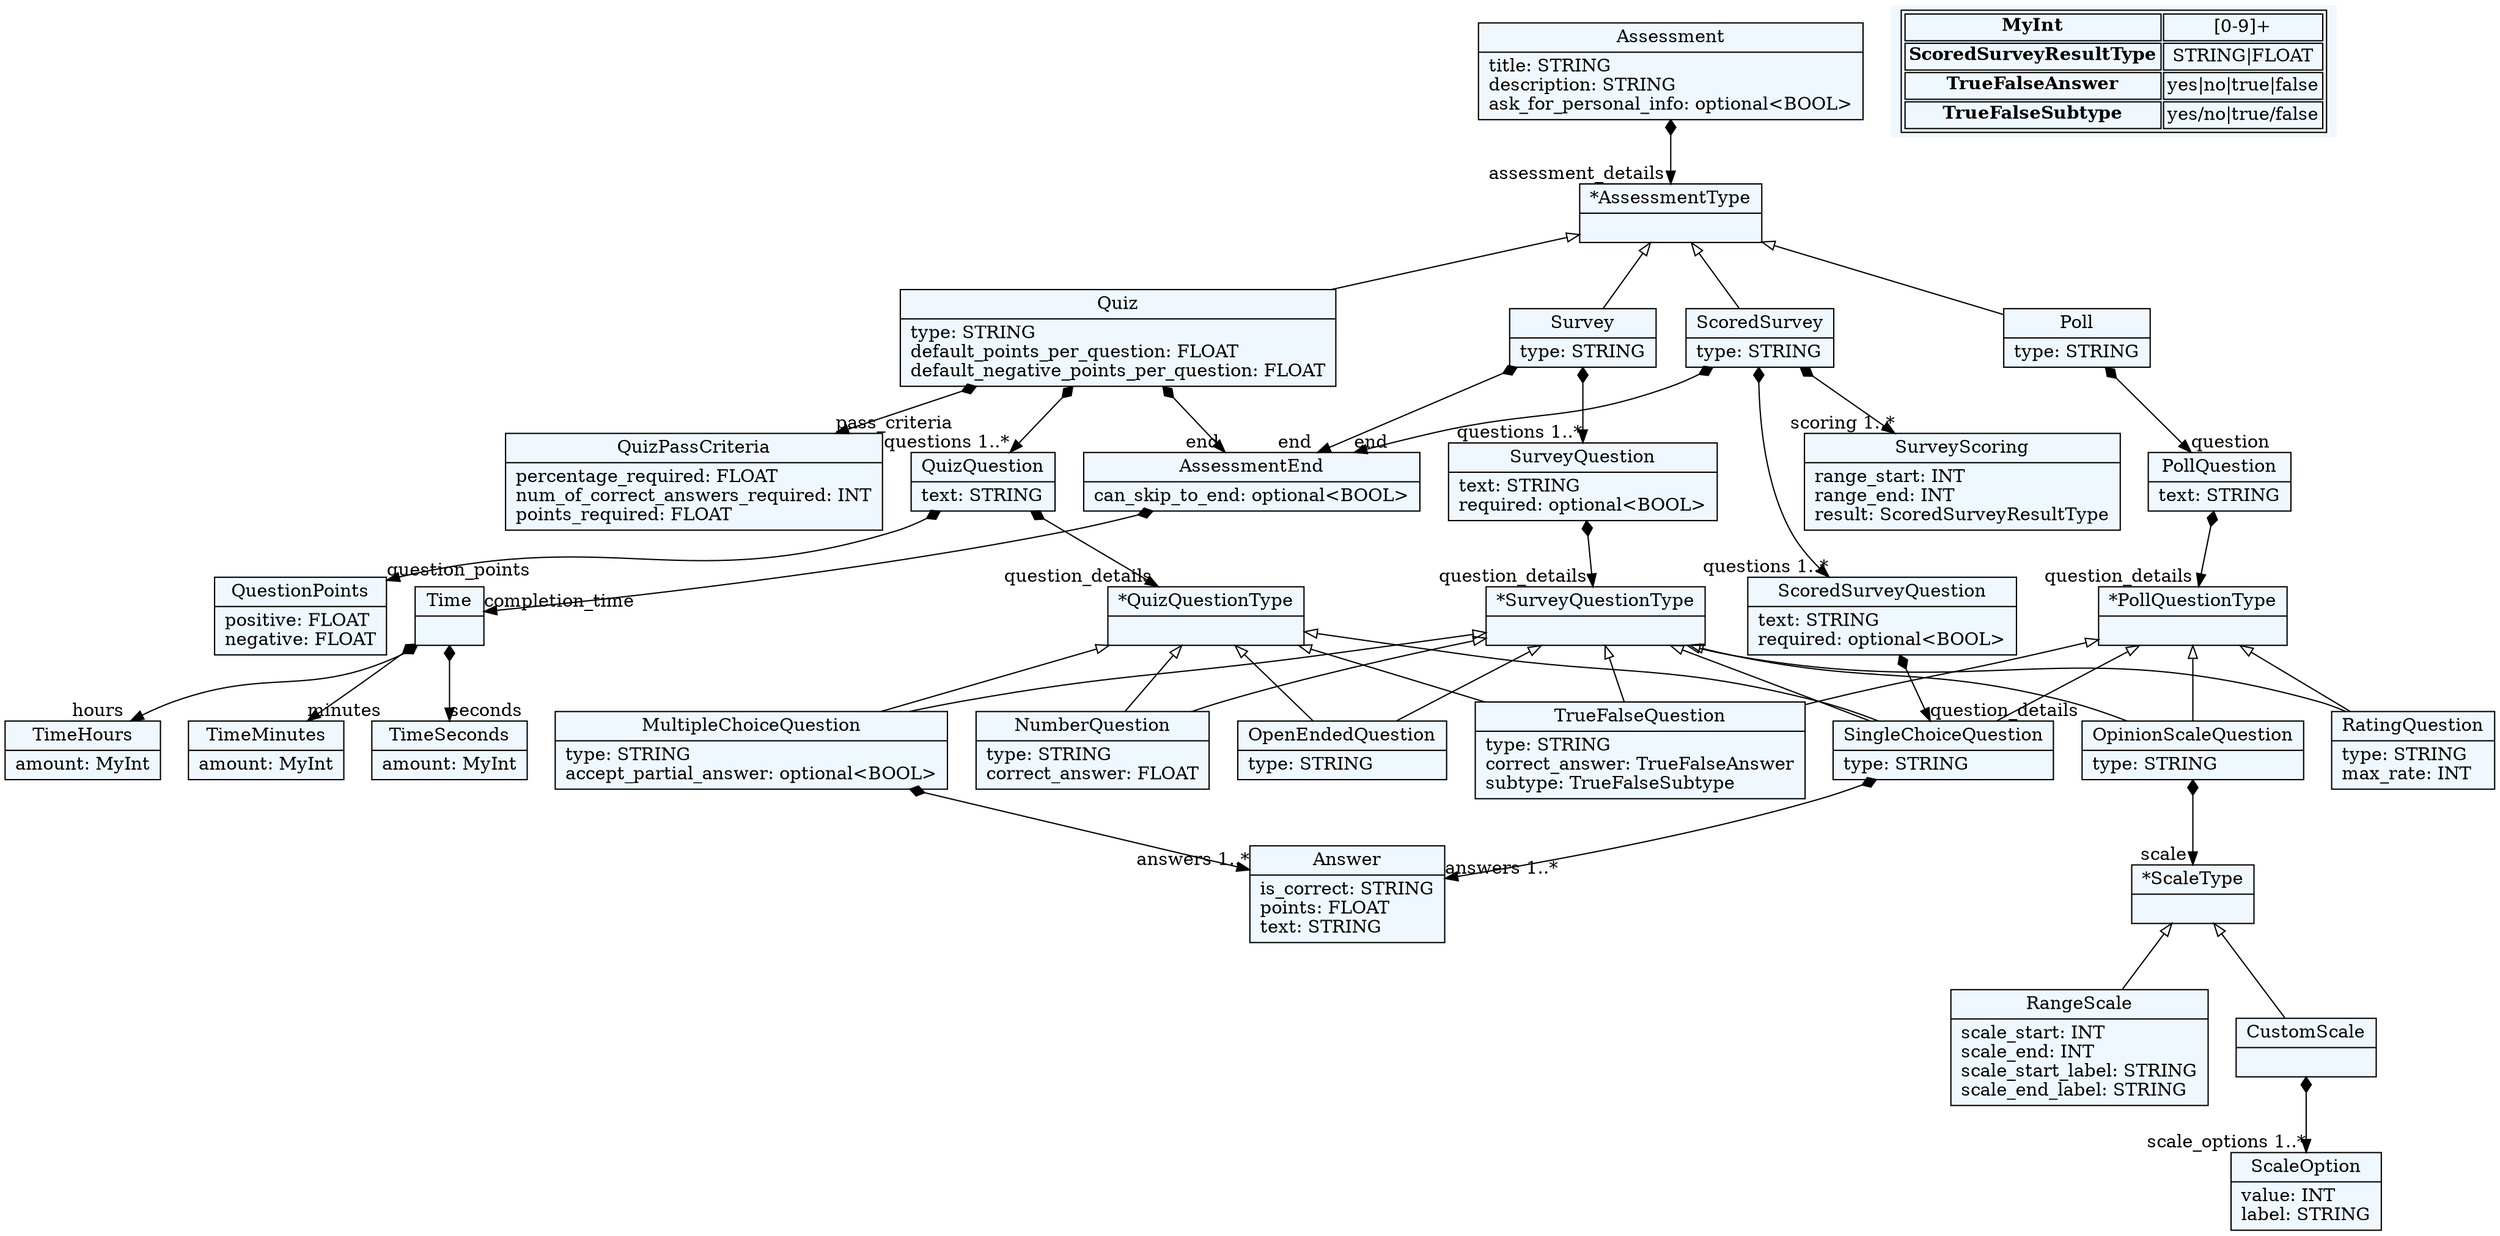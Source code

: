 
    digraph textX {
    fontname = "Bitstream Vera Sans"
    fontsize = 8
    node[
        shape=record,
        style=filled,
        fillcolor=aliceblue
    ]
    nodesep = 0.3
    edge[dir=black,arrowtail=empty]


3212626430832[ label="{Assessment|title: STRING\ldescription: STRING\lask_for_personal_info: optional\<BOOL\>\l}"]

3212626431808[ label="{*AssessmentType|}"]

3212626432784[ label="{Quiz|type: STRING\ldefault_points_per_question: FLOAT\ldefault_negative_points_per_question: FLOAT\l}"]

3212626437664[ label="{Survey|type: STRING\l}"]

3212626435712[ label="{ScoredSurvey|type: STRING\l}"]

3212626440592[ label="{Poll|type: STRING\l}"]

3212626439616[ label="{SurveyScoring|range_start: INT\lrange_end: INT\lresult: ScoredSurveyResultType\l}"]

3212624724224[ label="{PollQuestion|text: STRING\l}"]

3212627376160[ label="{SurveyQuestion|text: STRING\lrequired: optional\<BOOL\>\l}"]

3212627381040[ label="{QuizQuestion|text: STRING\l}"]

3212627369328[ label="{ScoredSurveyQuestion|text: STRING\lrequired: optional\<BOOL\>\l}"]

3212627382016[ label="{*SurveyQuestionType|}"]

3212627370304[ label="{*QuizQuestionType|}"]

3212627354688[ label="{*PollQuestionType|}"]

3212627359568[ label="{QuizPassCriteria|percentage_required: FLOAT\lnum_of_correct_answers_required: INT\lpoints_required: FLOAT\l}"]

3212627373232[ label="{QuestionPoints|positive: FLOAT\lnegative: FLOAT\l}"]

3212627368352[ label="{OpenEndedQuestion|type: STRING\l}"]

3212627379088[ label="{TrueFalseQuestion|type: STRING\lcorrect_answer: TrueFalseAnswer\lsubtype: TrueFalseSubtype\l}"]

3212627382992[ label="{SingleChoiceQuestion|type: STRING\l}"]

3212627371280[ label="{MultipleChoiceQuestion|type: STRING\laccept_partial_answer: optional\<BOOL\>\l}"]

3212627365424[ label="{NumberQuestion|type: STRING\lcorrect_answer: FLOAT\l}"]

3212627372256[ label="{OpinionScaleQuestion|type: STRING\l}"]

3212627384944[ label="{*ScaleType|}"]

3212627356640[ label="{RangeScale|scale_start: INT\lscale_end: INT\lscale_start_label: STRING\lscale_end_label: STRING\l}"]

3212627408368[ label="{CustomScale|}"]

3212627409344[ label="{ScaleOption|value: INT\llabel: STRING\l}"]

3212627391776[ label="{RatingQuestion|type: STRING\lmax_rate: INT\l}"]

3212627400560[ label="{Answer|is_correct: STRING\lpoints: FLOAT\ltext: STRING\l}"]

3212627411296[ label="{AssessmentEnd|can_skip_to_end: optional\<BOOL\>\l}"]

3212627392752[ label="{TimeHours|amount: MyInt\l}"]

3212627415200[ label="{TimeMinutes|amount: MyInt\l}"]

3212627395680[ label="{TimeSeconds|amount: MyInt\l}"]

3212627404464[ label="{Time|}"]



3212626430832 -> 3212626431808[arrowtail=diamond, dir=both, headlabel="assessment_details "]
3212626431808 -> 3212626432784 [dir=back]
3212626431808 -> 3212626437664 [dir=back]
3212626431808 -> 3212626435712 [dir=back]
3212626431808 -> 3212626440592 [dir=back]
3212626432784 -> 3212627381040[arrowtail=diamond, dir=both, headlabel="questions 1..*"]
3212626432784 -> 3212627411296[arrowtail=diamond, dir=both, headlabel="end "]
3212626432784 -> 3212627359568[arrowtail=diamond, dir=both, headlabel="pass_criteria "]
3212626437664 -> 3212627376160[arrowtail=diamond, dir=both, headlabel="questions 1..*"]
3212626437664 -> 3212627411296[arrowtail=diamond, dir=both, headlabel="end "]
3212626435712 -> 3212627369328[arrowtail=diamond, dir=both, headlabel="questions 1..*"]
3212626435712 -> 3212627411296[arrowtail=diamond, dir=both, headlabel="end "]
3212626435712 -> 3212626439616[arrowtail=diamond, dir=both, headlabel="scoring 1..*"]
3212626440592 -> 3212624724224[arrowtail=diamond, dir=both, headlabel="question "]
3212624724224 -> 3212627354688[arrowtail=diamond, dir=both, headlabel="question_details "]
3212627376160 -> 3212627382016[arrowtail=diamond, dir=both, headlabel="question_details "]
3212627381040 -> 3212627370304[arrowtail=diamond, dir=both, headlabel="question_details "]
3212627381040 -> 3212627373232[arrowtail=diamond, dir=both, headlabel="question_points "]
3212627369328 -> 3212627382992[arrowtail=diamond, dir=both, headlabel="question_details "]
3212627382016 -> 3212627368352 [dir=back]
3212627382016 -> 3212627382992 [dir=back]
3212627382016 -> 3212627371280 [dir=back]
3212627382016 -> 3212627379088 [dir=back]
3212627382016 -> 3212627365424 [dir=back]
3212627382016 -> 3212627372256 [dir=back]
3212627382016 -> 3212627391776 [dir=back]
3212627370304 -> 3212627368352 [dir=back]
3212627370304 -> 3212627382992 [dir=back]
3212627370304 -> 3212627371280 [dir=back]
3212627370304 -> 3212627379088 [dir=back]
3212627370304 -> 3212627365424 [dir=back]
3212627354688 -> 3212627382992 [dir=back]
3212627354688 -> 3212627379088 [dir=back]
3212627354688 -> 3212627391776 [dir=back]
3212627354688 -> 3212627372256 [dir=back]
3212627382992 -> 3212627400560[arrowtail=diamond, dir=both, headlabel="answers 1..*"]
3212627371280 -> 3212627400560[arrowtail=diamond, dir=both, headlabel="answers 1..*"]
3212627372256 -> 3212627384944[arrowtail=diamond, dir=both, headlabel="scale "]
3212627384944 -> 3212627356640 [dir=back]
3212627384944 -> 3212627408368 [dir=back]
3212627408368 -> 3212627409344[arrowtail=diamond, dir=both, headlabel="scale_options 1..*"]
3212627411296 -> 3212627404464[arrowtail=diamond, dir=both, headlabel="completion_time "]
3212627404464 -> 3212627392752[arrowtail=diamond, dir=both, headlabel="hours "]
3212627404464 -> 3212627415200[arrowtail=diamond, dir=both, headlabel="minutes "]
3212627404464 -> 3212627395680[arrowtail=diamond, dir=both, headlabel="seconds "]
match_rules [ shape=plaintext, label=< <table>
	<tr>
		<td><b>MyInt</b></td><td>[0-9]+</td>
	</tr>
	<tr>
		<td><b>ScoredSurveyResultType</b></td><td>STRING|FLOAT</td>
	</tr>
	<tr>
		<td><b>TrueFalseAnswer</b></td><td>yes|no|true|false</td>
	</tr>
	<tr>
		<td><b>TrueFalseSubtype</b></td><td>yes/no|true/false</td>
	</tr>
</table> >]


}
